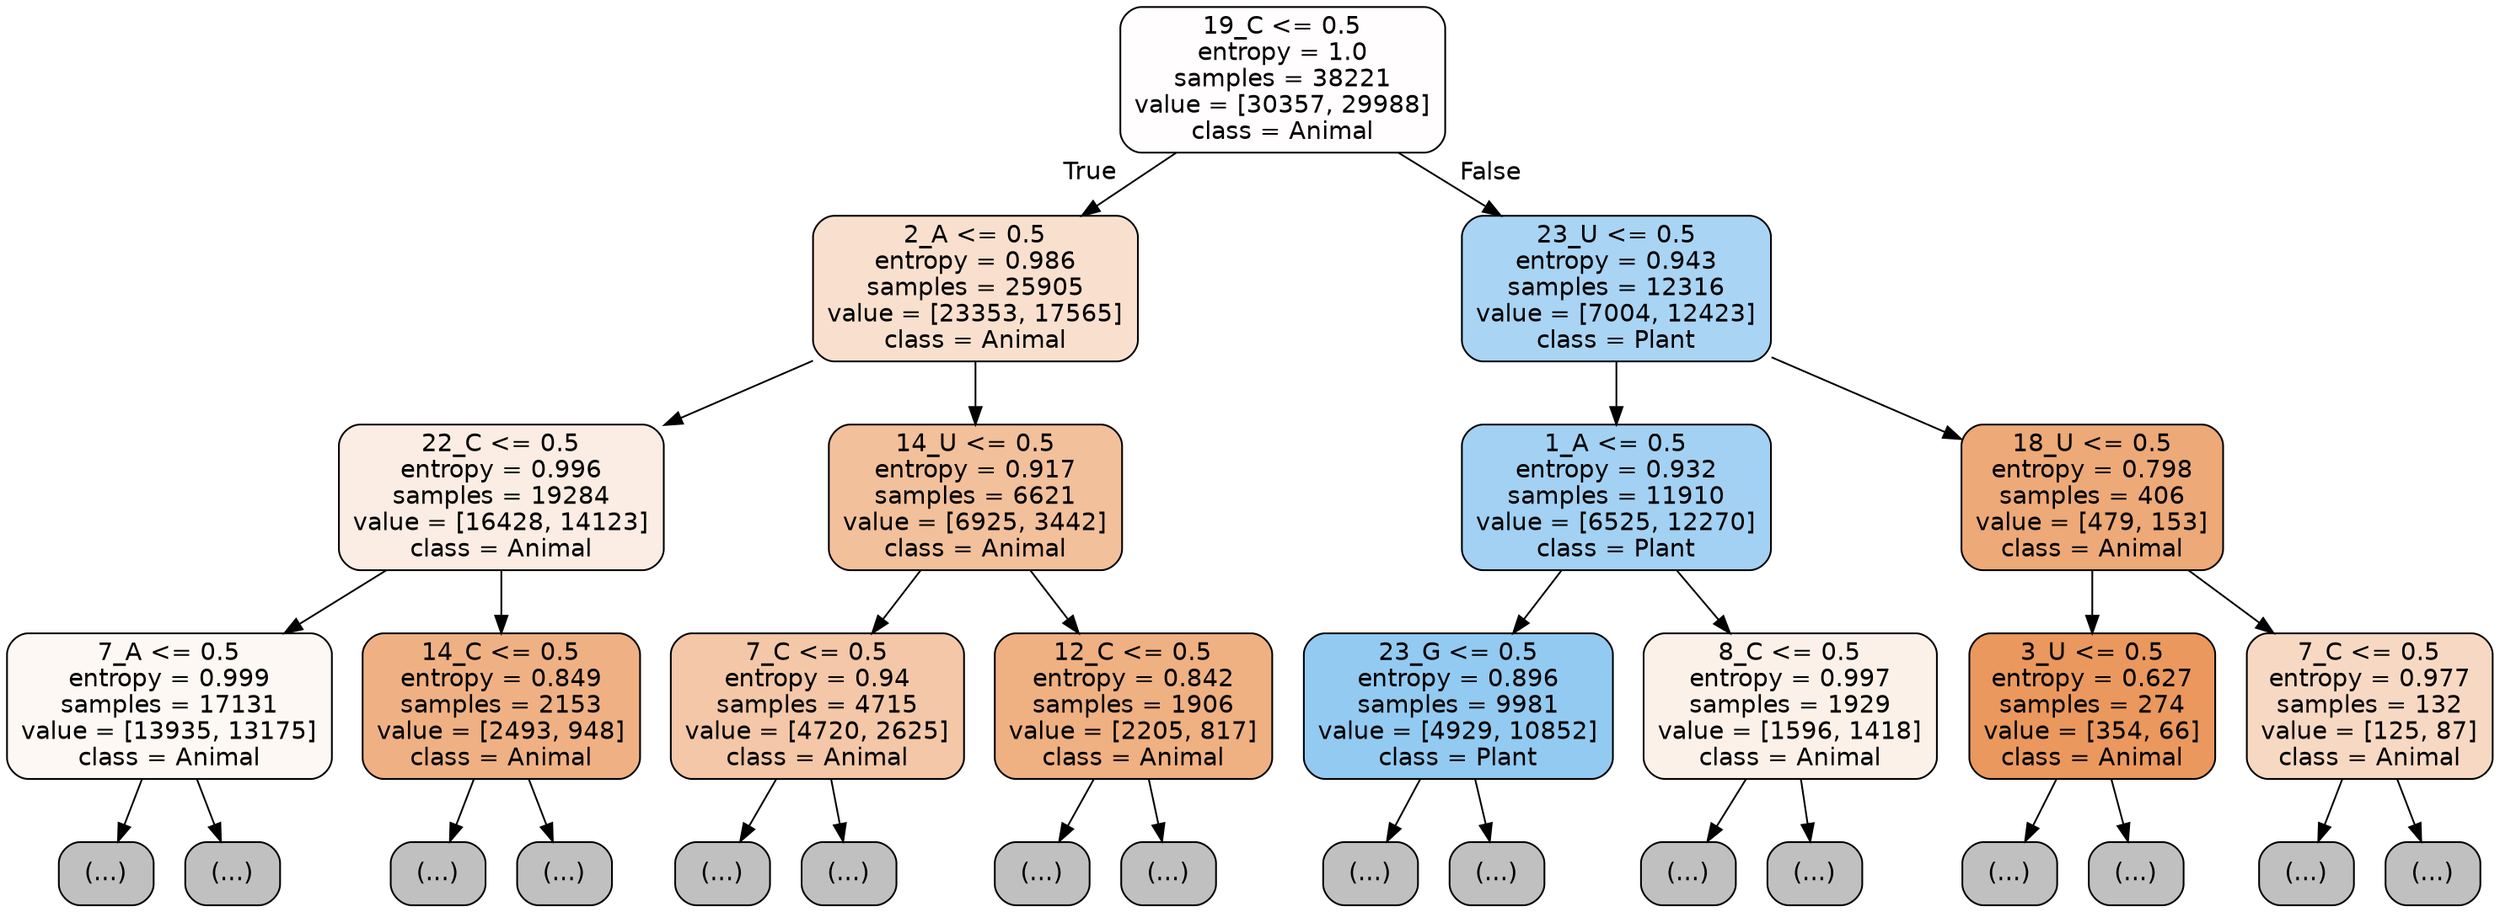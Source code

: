 digraph Tree {
node [shape=box, style="filled, rounded", color="black", fontname="helvetica"] ;
edge [fontname="helvetica"] ;
0 [label="19_C <= 0.5\nentropy = 1.0\nsamples = 38221\nvalue = [30357, 29988]\nclass = Animal", fillcolor="#fffdfd"] ;
1 [label="2_A <= 0.5\nentropy = 0.986\nsamples = 25905\nvalue = [23353, 17565]\nclass = Animal", fillcolor="#f9e0ce"] ;
0 -> 1 [labeldistance=2.5, labelangle=45, headlabel="True"] ;
2 [label="22_C <= 0.5\nentropy = 0.996\nsamples = 19284\nvalue = [16428, 14123]\nclass = Animal", fillcolor="#fbede3"] ;
1 -> 2 ;
3 [label="7_A <= 0.5\nentropy = 0.999\nsamples = 17131\nvalue = [13935, 13175]\nclass = Animal", fillcolor="#fef8f4"] ;
2 -> 3 ;
4 [label="(...)", fillcolor="#C0C0C0"] ;
3 -> 4 ;
6337 [label="(...)", fillcolor="#C0C0C0"] ;
3 -> 6337 ;
8682 [label="14_C <= 0.5\nentropy = 0.849\nsamples = 2153\nvalue = [2493, 948]\nclass = Animal", fillcolor="#efb184"] ;
2 -> 8682 ;
8683 [label="(...)", fillcolor="#C0C0C0"] ;
8682 -> 8683 ;
9446 [label="(...)", fillcolor="#C0C0C0"] ;
8682 -> 9446 ;
9707 [label="14_U <= 0.5\nentropy = 0.917\nsamples = 6621\nvalue = [6925, 3442]\nclass = Animal", fillcolor="#f2c09b"] ;
1 -> 9707 ;
9708 [label="7_C <= 0.5\nentropy = 0.94\nsamples = 4715\nvalue = [4720, 2625]\nclass = Animal", fillcolor="#f3c7a7"] ;
9707 -> 9708 ;
9709 [label="(...)", fillcolor="#C0C0C0"] ;
9708 -> 9709 ;
11444 [label="(...)", fillcolor="#C0C0C0"] ;
9708 -> 11444 ;
11925 [label="12_C <= 0.5\nentropy = 0.842\nsamples = 1906\nvalue = [2205, 817]\nclass = Animal", fillcolor="#efb082"] ;
9707 -> 11925 ;
11926 [label="(...)", fillcolor="#C0C0C0"] ;
11925 -> 11926 ;
12659 [label="(...)", fillcolor="#C0C0C0"] ;
11925 -> 12659 ;
12850 [label="23_U <= 0.5\nentropy = 0.943\nsamples = 12316\nvalue = [7004, 12423]\nclass = Plant", fillcolor="#a9d4f4"] ;
0 -> 12850 [labeldistance=2.5, labelangle=-45, headlabel="False"] ;
12851 [label="1_A <= 0.5\nentropy = 0.932\nsamples = 11910\nvalue = [6525, 12270]\nclass = Plant", fillcolor="#a2d1f3"] ;
12850 -> 12851 ;
12852 [label="23_G <= 0.5\nentropy = 0.896\nsamples = 9981\nvalue = [4929, 10852]\nclass = Plant", fillcolor="#93caf1"] ;
12851 -> 12852 ;
12853 [label="(...)", fillcolor="#C0C0C0"] ;
12852 -> 12853 ;
15852 [label="(...)", fillcolor="#C0C0C0"] ;
12852 -> 15852 ;
15989 [label="8_C <= 0.5\nentropy = 0.997\nsamples = 1929\nvalue = [1596, 1418]\nclass = Animal", fillcolor="#fcf1e9"] ;
12851 -> 15989 ;
15990 [label="(...)", fillcolor="#C0C0C0"] ;
15989 -> 15990 ;
16705 [label="(...)", fillcolor="#C0C0C0"] ;
15989 -> 16705 ;
16908 [label="18_U <= 0.5\nentropy = 0.798\nsamples = 406\nvalue = [479, 153]\nclass = Animal", fillcolor="#eda978"] ;
12850 -> 16908 ;
16909 [label="3_U <= 0.5\nentropy = 0.627\nsamples = 274\nvalue = [354, 66]\nclass = Animal", fillcolor="#ea985e"] ;
16908 -> 16909 ;
16910 [label="(...)", fillcolor="#C0C0C0"] ;
16909 -> 16910 ;
17011 [label="(...)", fillcolor="#C0C0C0"] ;
16909 -> 17011 ;
17032 [label="7_C <= 0.5\nentropy = 0.977\nsamples = 132\nvalue = [125, 87]\nclass = Animal", fillcolor="#f7d9c3"] ;
16908 -> 17032 ;
17033 [label="(...)", fillcolor="#C0C0C0"] ;
17032 -> 17033 ;
17072 [label="(...)", fillcolor="#C0C0C0"] ;
17032 -> 17072 ;
}